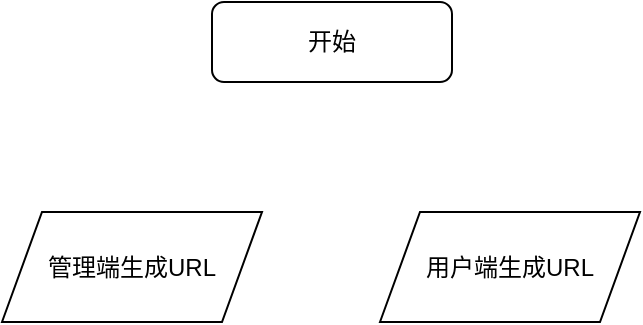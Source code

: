 <mxfile version="24.7.14">
  <diagram name="第 1 页" id="XQ7RoRogxlOBNYDJl3TE">
    <mxGraphModel dx="1434" dy="841" grid="0" gridSize="10" guides="1" tooltips="1" connect="1" arrows="1" fold="1" page="1" pageScale="1" pageWidth="3300" pageHeight="4681" math="0" shadow="0">
      <root>
        <mxCell id="0" />
        <mxCell id="1" parent="0" />
        <mxCell id="WVlvyc_I9ev7_OBtyGi4-22" value="开始" style="rounded=1;whiteSpace=wrap;html=1;" vertex="1" parent="1">
          <mxGeometry x="596" y="358" width="120" height="40" as="geometry" />
        </mxCell>
        <mxCell id="WVlvyc_I9ev7_OBtyGi4-23" value="管理端生成URL" style="shape=parallelogram;perimeter=parallelogramPerimeter;whiteSpace=wrap;html=1;fixedSize=1;" vertex="1" parent="1">
          <mxGeometry x="491" y="463" width="130" height="55" as="geometry" />
        </mxCell>
        <mxCell id="WVlvyc_I9ev7_OBtyGi4-24" value="用户端生成URL" style="shape=parallelogram;perimeter=parallelogramPerimeter;whiteSpace=wrap;html=1;fixedSize=1;" vertex="1" parent="1">
          <mxGeometry x="680" y="463" width="130" height="55" as="geometry" />
        </mxCell>
      </root>
    </mxGraphModel>
  </diagram>
</mxfile>
